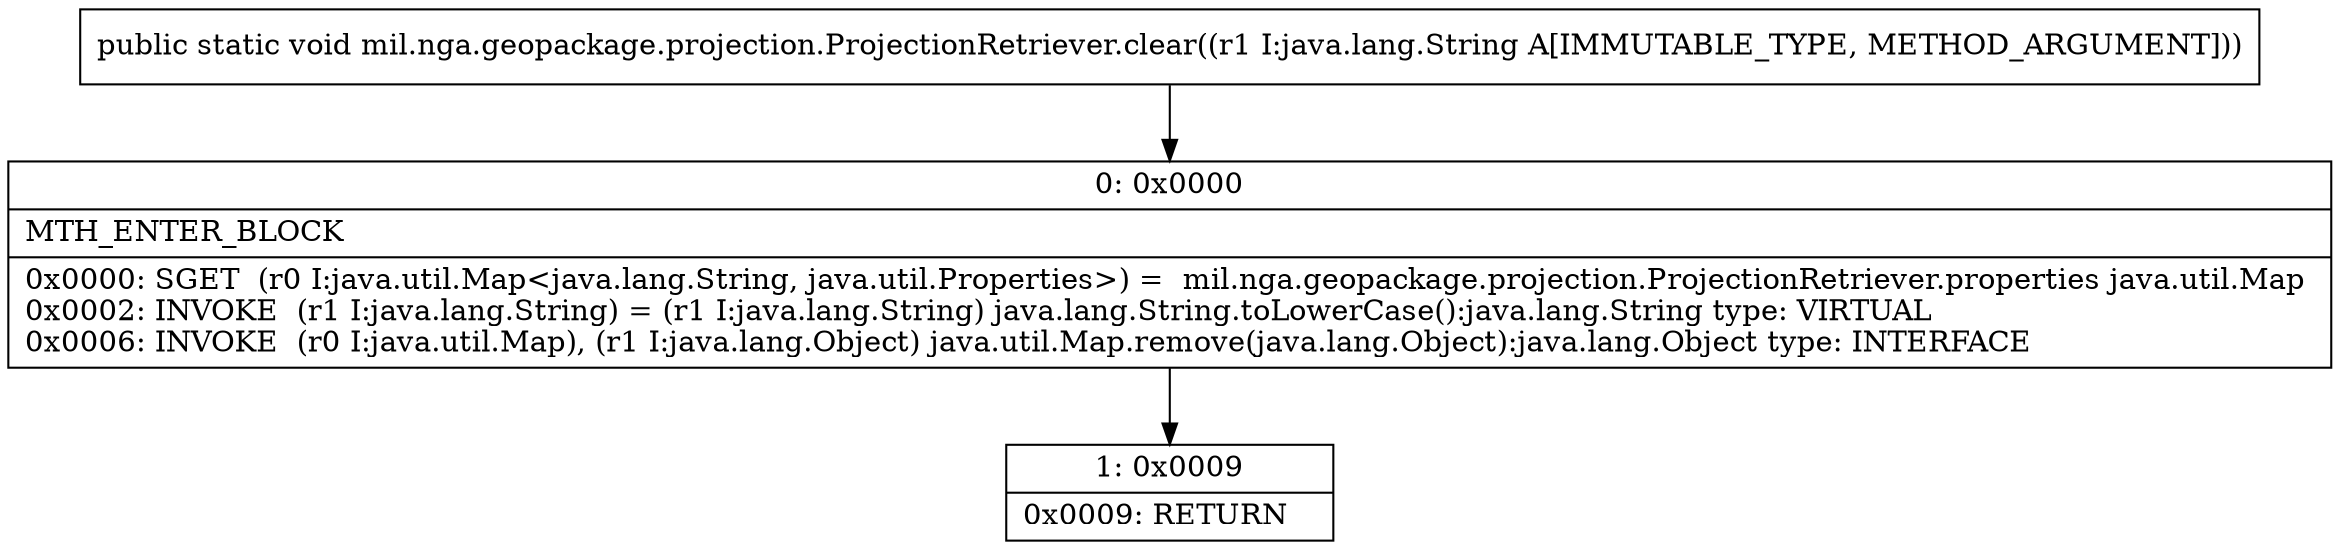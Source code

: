 digraph "CFG formil.nga.geopackage.projection.ProjectionRetriever.clear(Ljava\/lang\/String;)V" {
Node_0 [shape=record,label="{0\:\ 0x0000|MTH_ENTER_BLOCK\l|0x0000: SGET  (r0 I:java.util.Map\<java.lang.String, java.util.Properties\>) =  mil.nga.geopackage.projection.ProjectionRetriever.properties java.util.Map \l0x0002: INVOKE  (r1 I:java.lang.String) = (r1 I:java.lang.String) java.lang.String.toLowerCase():java.lang.String type: VIRTUAL \l0x0006: INVOKE  (r0 I:java.util.Map), (r1 I:java.lang.Object) java.util.Map.remove(java.lang.Object):java.lang.Object type: INTERFACE \l}"];
Node_1 [shape=record,label="{1\:\ 0x0009|0x0009: RETURN   \l}"];
MethodNode[shape=record,label="{public static void mil.nga.geopackage.projection.ProjectionRetriever.clear((r1 I:java.lang.String A[IMMUTABLE_TYPE, METHOD_ARGUMENT])) }"];
MethodNode -> Node_0;
Node_0 -> Node_1;
}

